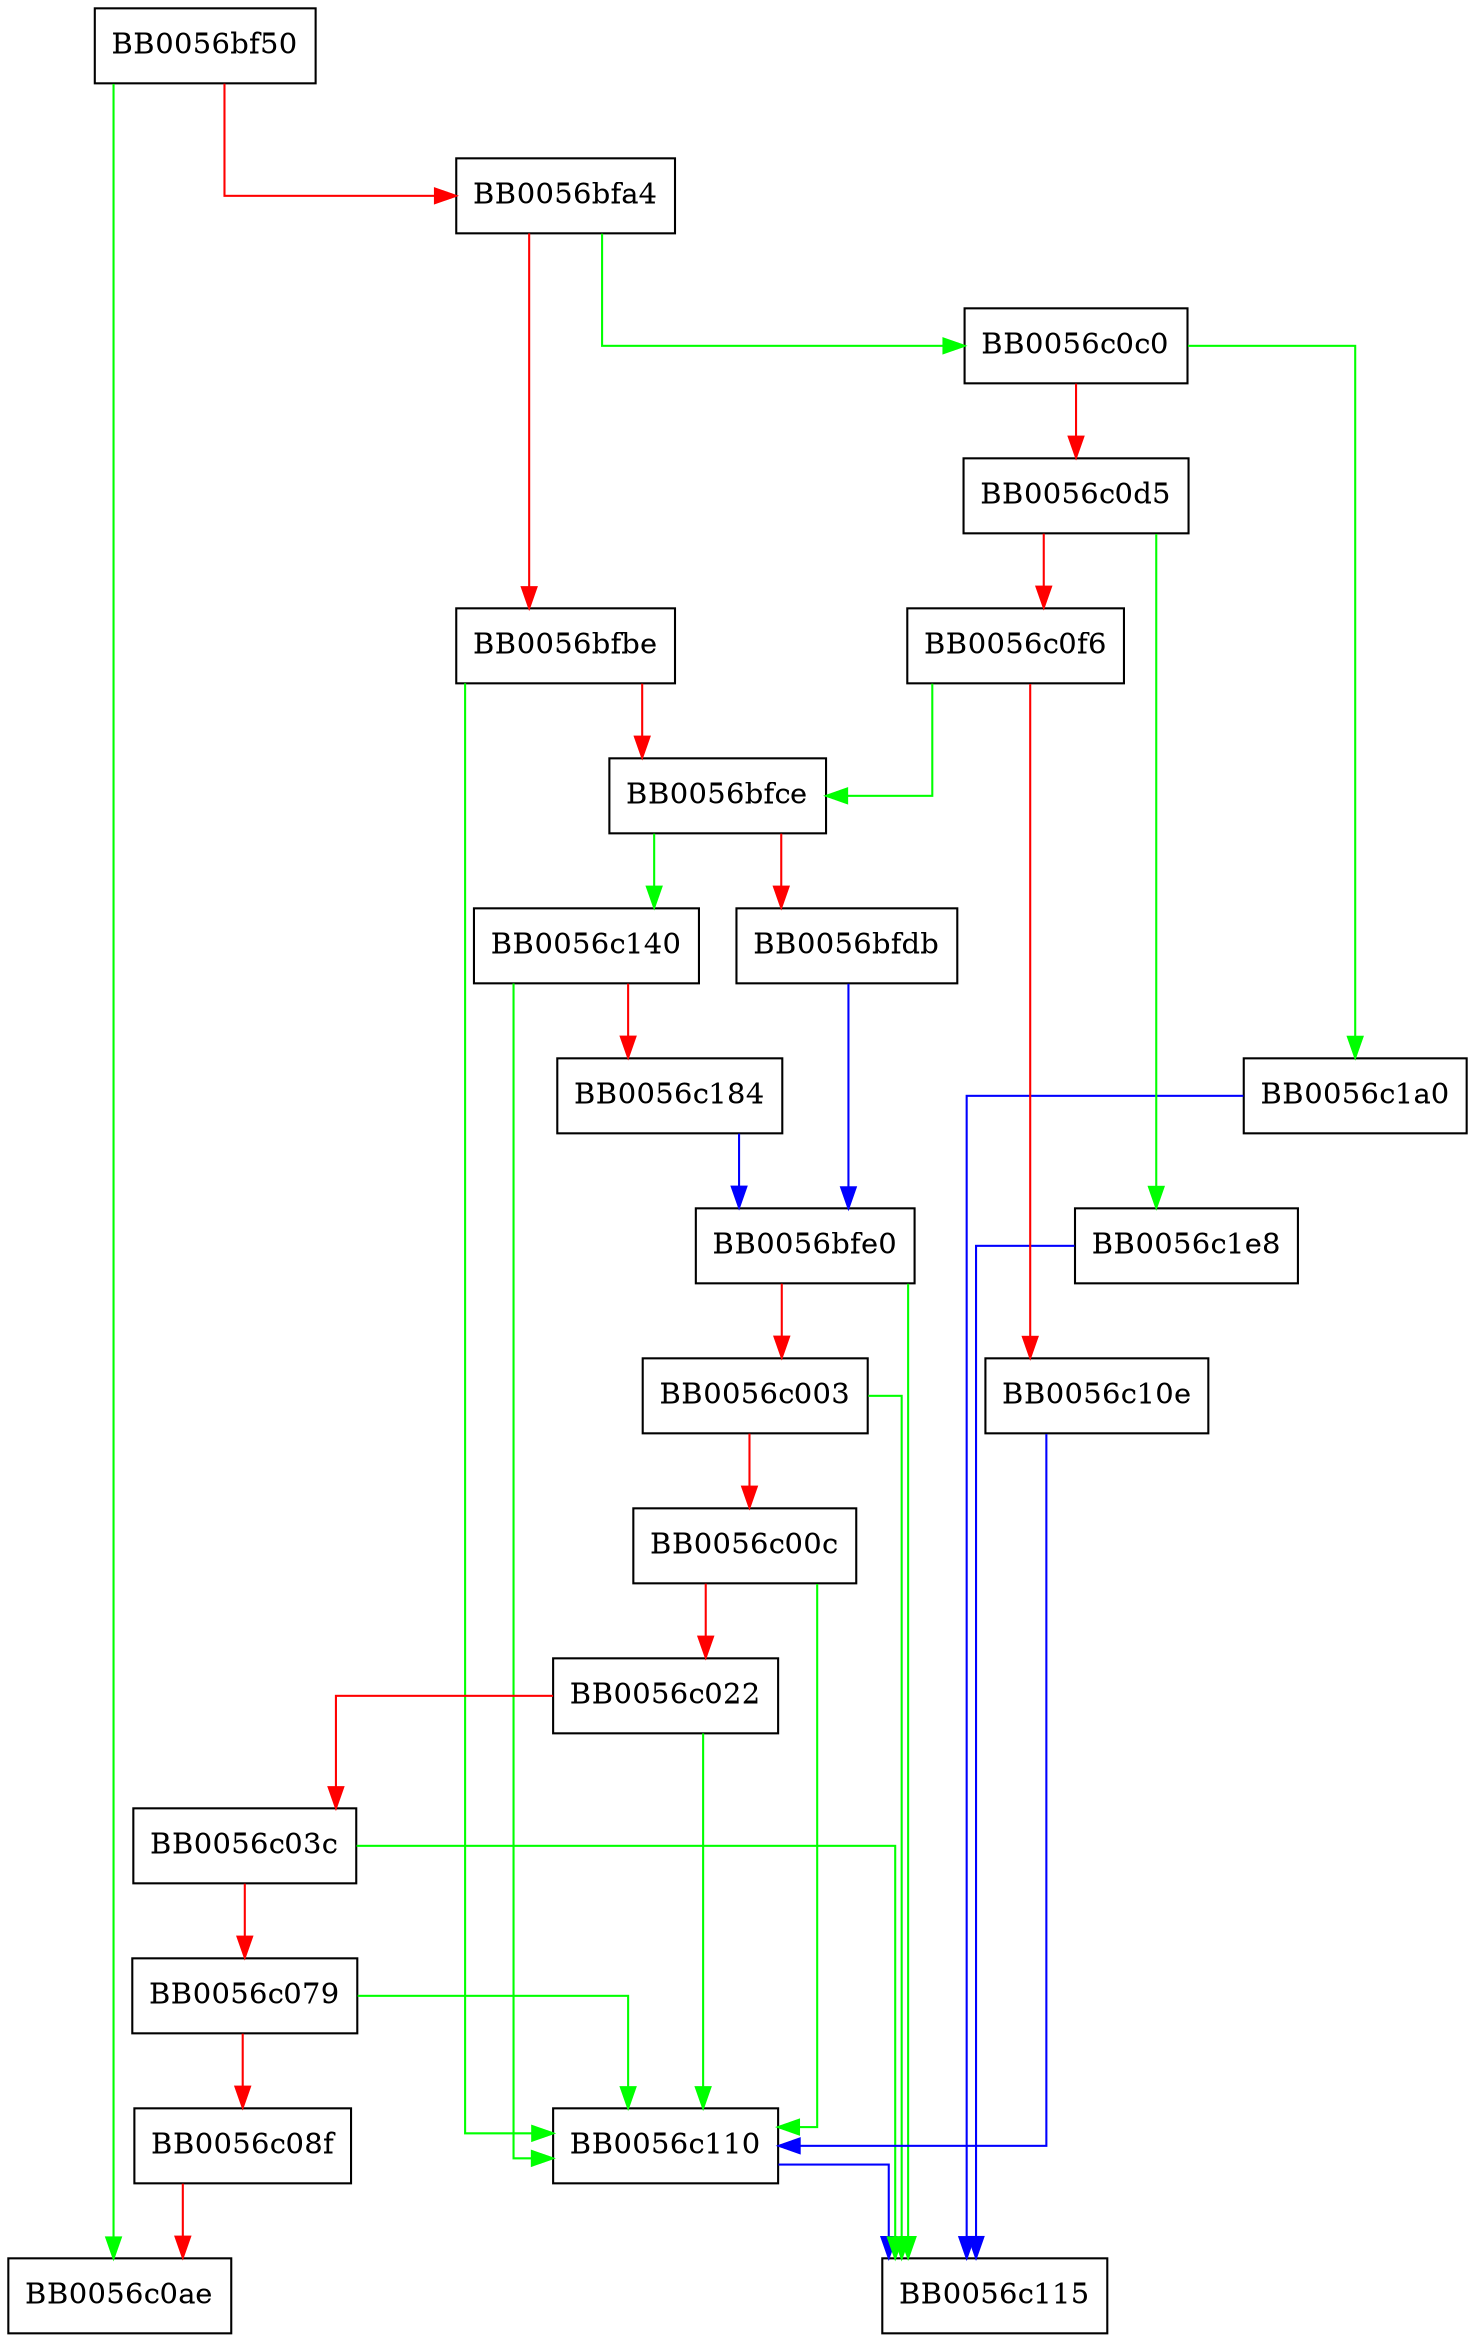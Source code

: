 digraph CMS_SignerInfo_sign {
  node [shape="box"];
  graph [splines=ortho];
  BB0056bf50 -> BB0056c0ae [color="green"];
  BB0056bf50 -> BB0056bfa4 [color="red"];
  BB0056bfa4 -> BB0056c0c0 [color="green"];
  BB0056bfa4 -> BB0056bfbe [color="red"];
  BB0056bfbe -> BB0056c110 [color="green"];
  BB0056bfbe -> BB0056bfce [color="red"];
  BB0056bfce -> BB0056c140 [color="green"];
  BB0056bfce -> BB0056bfdb [color="red"];
  BB0056bfdb -> BB0056bfe0 [color="blue"];
  BB0056bfe0 -> BB0056c115 [color="green"];
  BB0056bfe0 -> BB0056c003 [color="red"];
  BB0056c003 -> BB0056c115 [color="green"];
  BB0056c003 -> BB0056c00c [color="red"];
  BB0056c00c -> BB0056c110 [color="green"];
  BB0056c00c -> BB0056c022 [color="red"];
  BB0056c022 -> BB0056c110 [color="green"];
  BB0056c022 -> BB0056c03c [color="red"];
  BB0056c03c -> BB0056c115 [color="green"];
  BB0056c03c -> BB0056c079 [color="red"];
  BB0056c079 -> BB0056c110 [color="green"];
  BB0056c079 -> BB0056c08f [color="red"];
  BB0056c08f -> BB0056c0ae [color="red"];
  BB0056c0c0 -> BB0056c1a0 [color="green"];
  BB0056c0c0 -> BB0056c0d5 [color="red"];
  BB0056c0d5 -> BB0056c1e8 [color="green"];
  BB0056c0d5 -> BB0056c0f6 [color="red"];
  BB0056c0f6 -> BB0056bfce [color="green"];
  BB0056c0f6 -> BB0056c10e [color="red"];
  BB0056c10e -> BB0056c110 [color="blue"];
  BB0056c110 -> BB0056c115 [color="blue"];
  BB0056c140 -> BB0056c110 [color="green"];
  BB0056c140 -> BB0056c184 [color="red"];
  BB0056c184 -> BB0056bfe0 [color="blue"];
  BB0056c1a0 -> BB0056c115 [color="blue"];
  BB0056c1e8 -> BB0056c115 [color="blue"];
}